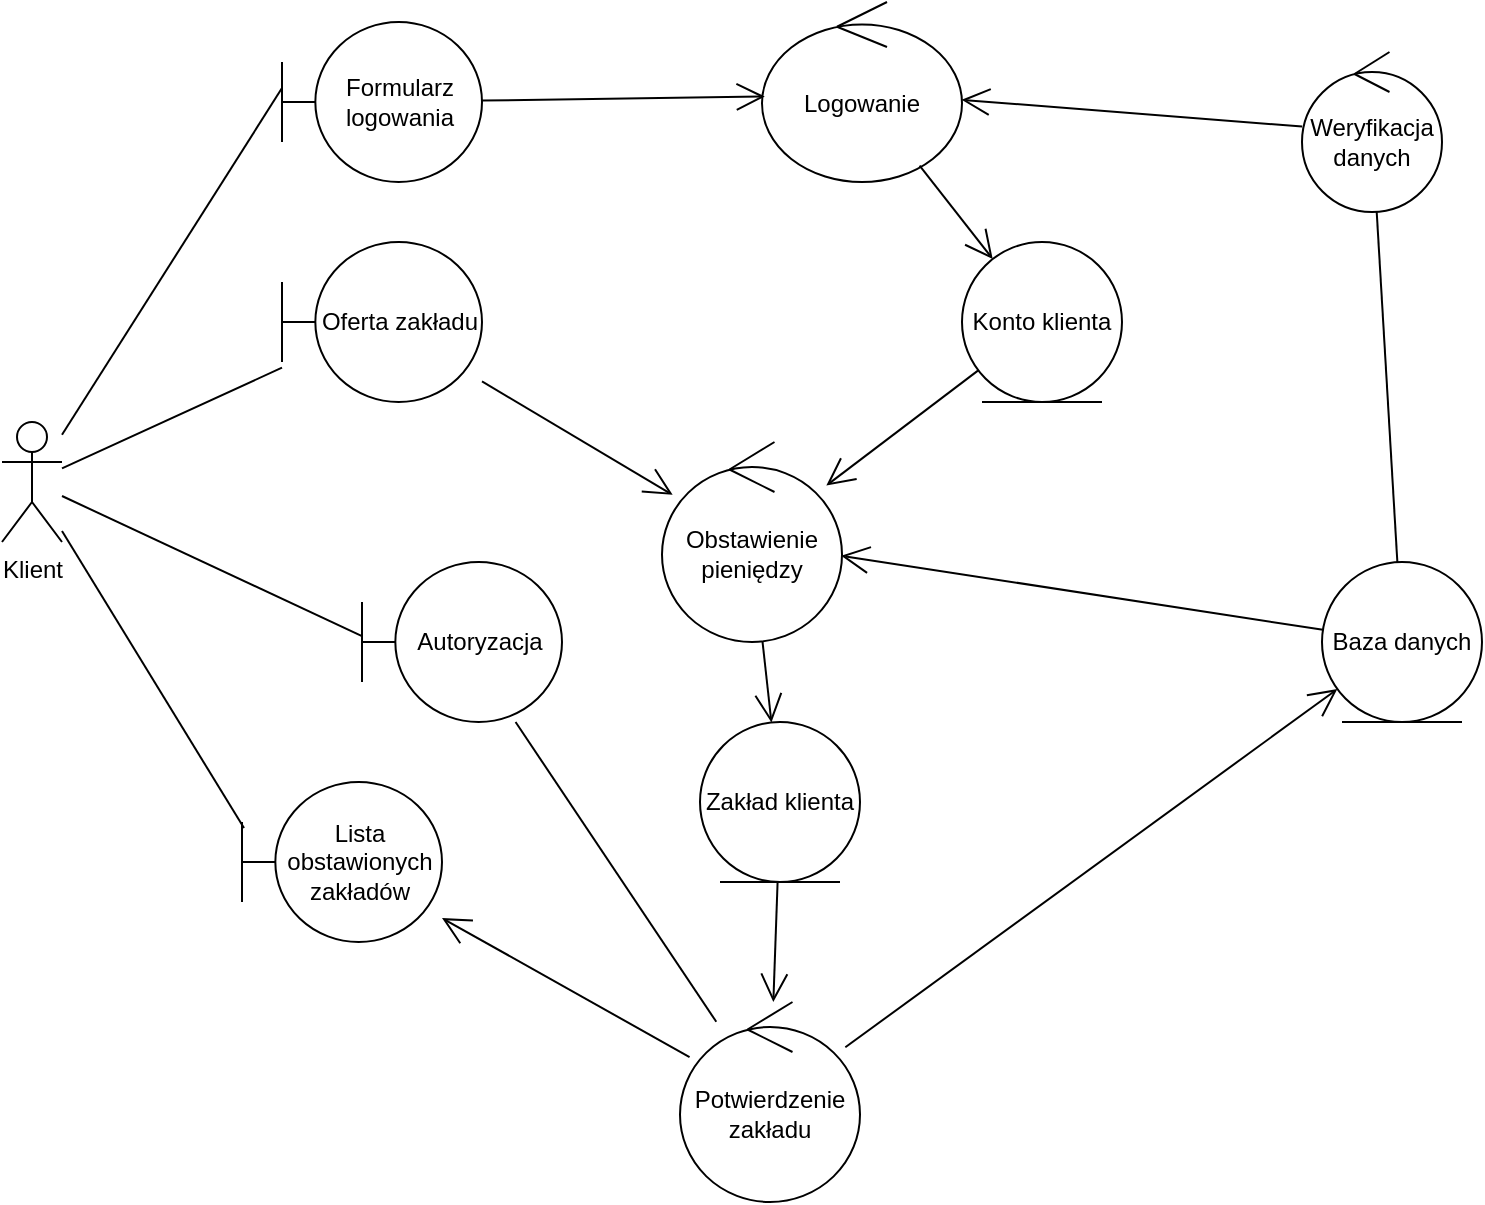 <mxfile version="26.1.3">
  <diagram name="Strona-1" id="3zuMNqmiziyQmaPHH1Cd">
    <mxGraphModel dx="1434" dy="782" grid="1" gridSize="10" guides="1" tooltips="1" connect="1" arrows="1" fold="1" page="1" pageScale="1" pageWidth="827" pageHeight="1169" math="0" shadow="0">
      <root>
        <mxCell id="0" />
        <mxCell id="1" parent="0" />
        <mxCell id="cttsqxFZJV4hknJ0yJ9P-1" value="Klient" style="shape=umlActor;verticalLabelPosition=bottom;verticalAlign=top;html=1;outlineConnect=0;" vertex="1" parent="1">
          <mxGeometry x="30" y="230" width="30" height="60" as="geometry" />
        </mxCell>
        <mxCell id="cttsqxFZJV4hknJ0yJ9P-5" value="Oferta zakładu" style="shape=umlBoundary;whiteSpace=wrap;html=1;" vertex="1" parent="1">
          <mxGeometry x="170" y="140" width="100" height="80" as="geometry" />
        </mxCell>
        <mxCell id="cttsqxFZJV4hknJ0yJ9P-7" value="" style="endArrow=none;html=1;rounded=0;" edge="1" parent="1" source="cttsqxFZJV4hknJ0yJ9P-1" target="cttsqxFZJV4hknJ0yJ9P-5">
          <mxGeometry width="50" height="50" relative="1" as="geometry">
            <mxPoint x="150" y="230" as="sourcePoint" />
            <mxPoint x="200" y="180" as="targetPoint" />
          </mxGeometry>
        </mxCell>
        <mxCell id="cttsqxFZJV4hknJ0yJ9P-8" value="Formularz logowania" style="shape=umlBoundary;whiteSpace=wrap;html=1;" vertex="1" parent="1">
          <mxGeometry x="170" y="30" width="100" height="80" as="geometry" />
        </mxCell>
        <mxCell id="cttsqxFZJV4hknJ0yJ9P-9" value="" style="endArrow=none;html=1;rounded=0;entryX=0;entryY=0.413;entryDx=0;entryDy=0;entryPerimeter=0;" edge="1" parent="1" source="cttsqxFZJV4hknJ0yJ9P-1" target="cttsqxFZJV4hknJ0yJ9P-8">
          <mxGeometry width="50" height="50" relative="1" as="geometry">
            <mxPoint x="130" y="180" as="sourcePoint" />
            <mxPoint x="180" y="80" as="targetPoint" />
          </mxGeometry>
        </mxCell>
        <mxCell id="cttsqxFZJV4hknJ0yJ9P-10" value="Logowanie" style="ellipse;shape=umlControl;whiteSpace=wrap;html=1;" vertex="1" parent="1">
          <mxGeometry x="410" y="20" width="100" height="90" as="geometry" />
        </mxCell>
        <mxCell id="cttsqxFZJV4hknJ0yJ9P-13" value="" style="endArrow=open;endFill=1;endSize=12;html=1;rounded=0;entryX=0.014;entryY=0.525;entryDx=0;entryDy=0;entryPerimeter=0;" edge="1" parent="1" source="cttsqxFZJV4hknJ0yJ9P-8" target="cttsqxFZJV4hknJ0yJ9P-10">
          <mxGeometry width="160" relative="1" as="geometry">
            <mxPoint x="290" y="90" as="sourcePoint" />
            <mxPoint x="380" y="90" as="targetPoint" />
          </mxGeometry>
        </mxCell>
        <mxCell id="cttsqxFZJV4hknJ0yJ9P-16" value="Obstawienie pieniędzy" style="ellipse;shape=umlControl;whiteSpace=wrap;html=1;" vertex="1" parent="1">
          <mxGeometry x="360" y="240" width="90" height="100" as="geometry" />
        </mxCell>
        <mxCell id="cttsqxFZJV4hknJ0yJ9P-22" value="" style="endArrow=open;endFill=1;endSize=12;html=1;rounded=0;" edge="1" parent="1" source="cttsqxFZJV4hknJ0yJ9P-5" target="cttsqxFZJV4hknJ0yJ9P-16">
          <mxGeometry width="160" relative="1" as="geometry">
            <mxPoint x="310" y="300" as="sourcePoint" />
            <mxPoint x="470" y="300" as="targetPoint" />
          </mxGeometry>
        </mxCell>
        <mxCell id="cttsqxFZJV4hknJ0yJ9P-23" value="&lt;div&gt;Zakład klienta&lt;/div&gt;" style="ellipse;shape=umlEntity;whiteSpace=wrap;html=1;" vertex="1" parent="1">
          <mxGeometry x="379" y="380" width="80" height="80" as="geometry" />
        </mxCell>
        <mxCell id="cttsqxFZJV4hknJ0yJ9P-24" value="" style="endArrow=open;endFill=1;endSize=12;html=1;rounded=0;" edge="1" parent="1" source="cttsqxFZJV4hknJ0yJ9P-16" target="cttsqxFZJV4hknJ0yJ9P-23">
          <mxGeometry width="160" relative="1" as="geometry">
            <mxPoint x="480" y="300" as="sourcePoint" />
            <mxPoint x="640" y="300" as="targetPoint" />
          </mxGeometry>
        </mxCell>
        <mxCell id="cttsqxFZJV4hknJ0yJ9P-26" value="Autoryzacja" style="shape=umlBoundary;whiteSpace=wrap;html=1;" vertex="1" parent="1">
          <mxGeometry x="210" y="300" width="100" height="80" as="geometry" />
        </mxCell>
        <mxCell id="cttsqxFZJV4hknJ0yJ9P-30" value="" style="endArrow=none;html=1;rounded=0;entryX=0;entryY=0.463;entryDx=0;entryDy=0;entryPerimeter=0;" edge="1" parent="1" source="cttsqxFZJV4hknJ0yJ9P-1" target="cttsqxFZJV4hknJ0yJ9P-26">
          <mxGeometry width="50" height="50" relative="1" as="geometry">
            <mxPoint x="130" y="240" as="sourcePoint" />
            <mxPoint x="190" y="240" as="targetPoint" />
          </mxGeometry>
        </mxCell>
        <mxCell id="cttsqxFZJV4hknJ0yJ9P-32" value="Potwierdzenie zakładu" style="ellipse;shape=umlControl;whiteSpace=wrap;html=1;" vertex="1" parent="1">
          <mxGeometry x="369" y="520" width="90" height="100" as="geometry" />
        </mxCell>
        <mxCell id="cttsqxFZJV4hknJ0yJ9P-34" value="" style="endArrow=open;endFill=1;endSize=12;html=1;rounded=0;" edge="1" parent="1" source="cttsqxFZJV4hknJ0yJ9P-23" target="cttsqxFZJV4hknJ0yJ9P-32">
          <mxGeometry width="160" relative="1" as="geometry">
            <mxPoint x="540" y="450" as="sourcePoint" />
            <mxPoint x="700" y="450" as="targetPoint" />
          </mxGeometry>
        </mxCell>
        <mxCell id="cttsqxFZJV4hknJ0yJ9P-35" value="Baza danych " style="ellipse;shape=umlEntity;whiteSpace=wrap;html=1;" vertex="1" parent="1">
          <mxGeometry x="690" y="300" width="80" height="80" as="geometry" />
        </mxCell>
        <mxCell id="cttsqxFZJV4hknJ0yJ9P-36" value="" style="endArrow=open;endFill=1;endSize=12;html=1;rounded=0;" edge="1" parent="1" source="cttsqxFZJV4hknJ0yJ9P-32" target="cttsqxFZJV4hknJ0yJ9P-35">
          <mxGeometry width="160" relative="1" as="geometry">
            <mxPoint x="460" y="480" as="sourcePoint" />
            <mxPoint x="620" y="480" as="targetPoint" />
          </mxGeometry>
        </mxCell>
        <mxCell id="cttsqxFZJV4hknJ0yJ9P-37" value="Lista obstawionych zakładów" style="shape=umlBoundary;whiteSpace=wrap;html=1;" vertex="1" parent="1">
          <mxGeometry x="150" y="410" width="100" height="80" as="geometry" />
        </mxCell>
        <mxCell id="cttsqxFZJV4hknJ0yJ9P-38" value="" style="endArrow=open;endFill=1;endSize=12;html=1;rounded=0;" edge="1" parent="1" source="cttsqxFZJV4hknJ0yJ9P-32" target="cttsqxFZJV4hknJ0yJ9P-37">
          <mxGeometry width="160" relative="1" as="geometry">
            <mxPoint x="380" y="550" as="sourcePoint" />
            <mxPoint x="540" y="550" as="targetPoint" />
          </mxGeometry>
        </mxCell>
        <mxCell id="cttsqxFZJV4hknJ0yJ9P-39" value="Weryfikacja danych" style="ellipse;shape=umlControl;whiteSpace=wrap;html=1;" vertex="1" parent="1">
          <mxGeometry x="680" y="45" width="70" height="80" as="geometry" />
        </mxCell>
        <mxCell id="cttsqxFZJV4hknJ0yJ9P-40" value="" style="endArrow=none;html=1;rounded=0;" edge="1" parent="1" source="cttsqxFZJV4hknJ0yJ9P-35" target="cttsqxFZJV4hknJ0yJ9P-39">
          <mxGeometry width="50" height="50" relative="1" as="geometry">
            <mxPoint x="710" y="260" as="sourcePoint" />
            <mxPoint x="760" y="210" as="targetPoint" />
          </mxGeometry>
        </mxCell>
        <mxCell id="cttsqxFZJV4hknJ0yJ9P-41" value="" style="endArrow=open;endFill=1;endSize=12;html=1;rounded=0;" edge="1" parent="1" source="cttsqxFZJV4hknJ0yJ9P-39" target="cttsqxFZJV4hknJ0yJ9P-10">
          <mxGeometry width="160" relative="1" as="geometry">
            <mxPoint x="640" y="40" as="sourcePoint" />
            <mxPoint x="710" y="70" as="targetPoint" />
          </mxGeometry>
        </mxCell>
        <mxCell id="cttsqxFZJV4hknJ0yJ9P-46" value="" style="endArrow=none;html=1;rounded=0;entryX=0.01;entryY=0.288;entryDx=0;entryDy=0;entryPerimeter=0;" edge="1" parent="1" source="cttsqxFZJV4hknJ0yJ9P-1" target="cttsqxFZJV4hknJ0yJ9P-37">
          <mxGeometry width="50" height="50" relative="1" as="geometry">
            <mxPoint x="120" y="380" as="sourcePoint" />
            <mxPoint x="170" y="330" as="targetPoint" />
          </mxGeometry>
        </mxCell>
        <mxCell id="cttsqxFZJV4hknJ0yJ9P-47" value="" style="endArrow=none;html=1;rounded=0;" edge="1" parent="1" source="cttsqxFZJV4hknJ0yJ9P-26" target="cttsqxFZJV4hknJ0yJ9P-32">
          <mxGeometry width="50" height="50" relative="1" as="geometry">
            <mxPoint x="330" y="470" as="sourcePoint" />
            <mxPoint x="380" y="420" as="targetPoint" />
          </mxGeometry>
        </mxCell>
        <mxCell id="cttsqxFZJV4hknJ0yJ9P-48" value="Konto klienta" style="ellipse;shape=umlEntity;whiteSpace=wrap;html=1;" vertex="1" parent="1">
          <mxGeometry x="510" y="140" width="80" height="80" as="geometry" />
        </mxCell>
        <mxCell id="cttsqxFZJV4hknJ0yJ9P-49" value="" style="endArrow=open;endFill=1;endSize=12;html=1;rounded=0;" edge="1" parent="1" source="cttsqxFZJV4hknJ0yJ9P-10" target="cttsqxFZJV4hknJ0yJ9P-48">
          <mxGeometry width="160" relative="1" as="geometry">
            <mxPoint x="500" y="120" as="sourcePoint" />
            <mxPoint x="660" y="120" as="targetPoint" />
          </mxGeometry>
        </mxCell>
        <mxCell id="cttsqxFZJV4hknJ0yJ9P-50" value="" style="endArrow=open;endFill=1;endSize=12;html=1;rounded=0;" edge="1" parent="1" source="cttsqxFZJV4hknJ0yJ9P-48" target="cttsqxFZJV4hknJ0yJ9P-16">
          <mxGeometry width="160" relative="1" as="geometry">
            <mxPoint x="470" y="270" as="sourcePoint" />
            <mxPoint x="630" y="270" as="targetPoint" />
          </mxGeometry>
        </mxCell>
        <mxCell id="cttsqxFZJV4hknJ0yJ9P-55" value="" style="endArrow=open;endFill=1;endSize=12;html=1;rounded=0;" edge="1" parent="1" source="cttsqxFZJV4hknJ0yJ9P-35" target="cttsqxFZJV4hknJ0yJ9P-16">
          <mxGeometry width="160" relative="1" as="geometry">
            <mxPoint x="560" y="260" as="sourcePoint" />
            <mxPoint x="720" y="260" as="targetPoint" />
          </mxGeometry>
        </mxCell>
      </root>
    </mxGraphModel>
  </diagram>
</mxfile>
